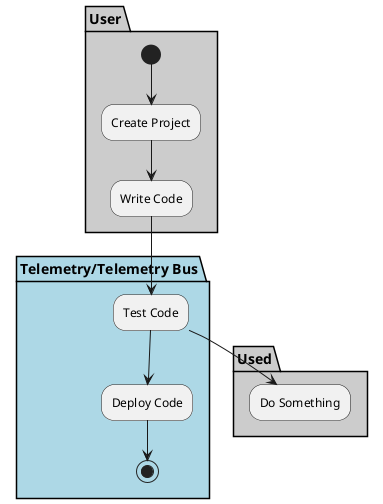 @startuml

partition "Telemetry/Telemetry Bus" {

}

partition User  #cccccc {
  (*) --> "Create Project"
  --> "Write Code"
}

partition "Telemetry/Telemetry Bus" #lightblue {
  "Write Code" --> "Test Code"
  "Test Code" --> "Deploy Code"
  "Deploy Code" --> (*)
}

partition Used #cccccc {
  "Test Code" --> "Do Something"
}

@enduml

